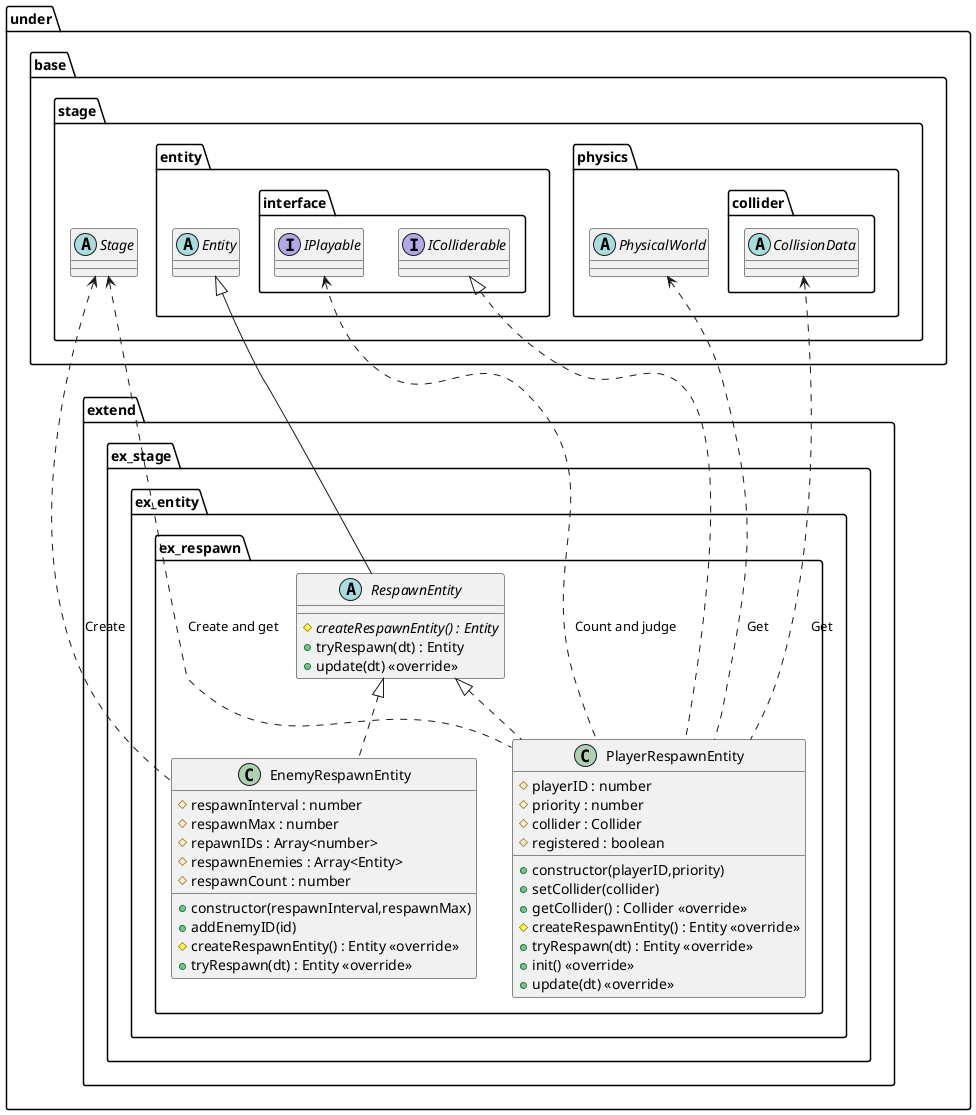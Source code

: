 @startuml EntityExtendRespawn
package under {
    package extend {
        package ex_stage {
            package ex_entity {
                package ex_respawn {
                    abstract RespawnEntity {
                        {abstract} #createRespawnEntity() : Entity
                        +tryRespawn(dt) : Entity
                        +update(dt) <<override>>
                    }
                    class EnemyRespawnEntity {
                        +constructor(respawnInterval,respawnMax)
                        #respawnInterval : number
                        #respawnMax : number
                        #repawnIDs : Array<number>
                        #respawnEnemies : Array<Entity>
                        #respawnCount : number
                        +addEnemyID(id)
                        #createRespawnEntity() : Entity <<override>>
                        +tryRespawn(dt) : Entity <<override>>
                    }
                    class PlayerRespawnEntity {
                        +constructor(playerID,priority)
                        #playerID : number
                        #priority : number
                        #collider : Collider
                        #registered : boolean
                        +setCollider(collider)
                        +getCollider() : Collider <<override>>
                        #createRespawnEntity() : Entity <<override>>
                        +tryRespawn(dt) : Entity <<override>>
                        +init() <<override>>
                        +update(dt) <<override>>
                    }
                }
            }
        }
    }
}

package under {
    package base {
        package stage {
            abstract Stage
            package entity {
                abstract Entity
                package interface {
                    interface IPlayable
                    interface IColliderable
                }
            }
            package physics {
                abstract PhysicalWorld
                package collider {
                    abstract CollisionData
                }
            }
        }
    }
}

Stage <.. EnemyRespawnEntity : Create

Stage <.. PlayerRespawnEntity : Create and get
IPlayable <.. PlayerRespawnEntity : Count and judge
PhysicalWorld <.. PlayerRespawnEntity : Get
CollisionData <.. PlayerRespawnEntity : Get

Entity <|-- RespawnEntity
RespawnEntity <|.. EnemyRespawnEntity
RespawnEntity <|.. PlayerRespawnEntity
IColliderable <|.. PlayerRespawnEntity

@enduml
